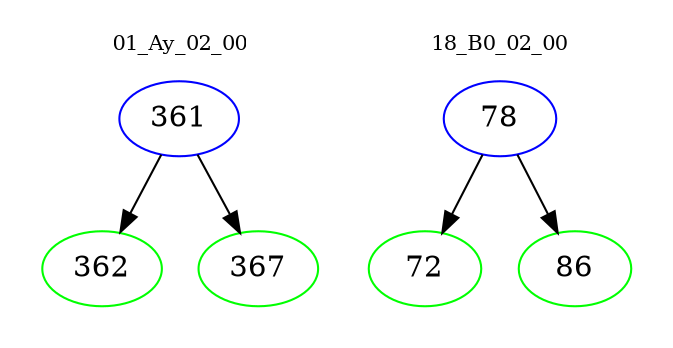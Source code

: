 digraph{
subgraph cluster_0 {
color = white
label = "01_Ay_02_00";
fontsize=10;
T0_361 [label="361", color="blue"]
T0_361 -> T0_362 [color="black"]
T0_362 [label="362", color="green"]
T0_361 -> T0_367 [color="black"]
T0_367 [label="367", color="green"]
}
subgraph cluster_1 {
color = white
label = "18_B0_02_00";
fontsize=10;
T1_78 [label="78", color="blue"]
T1_78 -> T1_72 [color="black"]
T1_72 [label="72", color="green"]
T1_78 -> T1_86 [color="black"]
T1_86 [label="86", color="green"]
}
}
